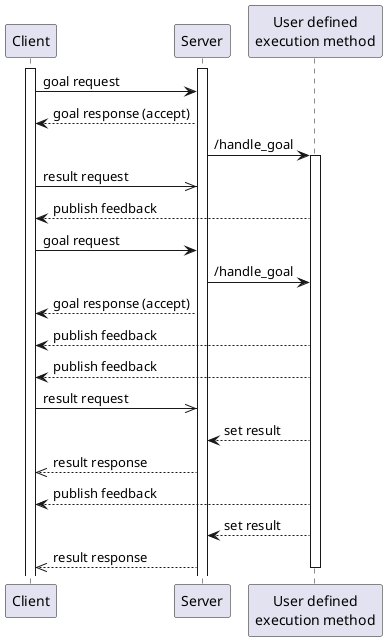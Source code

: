 @startuml

participant "Client" as Client
participant "Server" as Server

participant "User defined\nexecution method" as User



activate Client
activate Server
Client -> Server : goal request
Server --> Client : goal response (accept)

' group result request
    Server -> User : /handle_goal
    activate User
    Client ->> Server : result request
    User --> Client : publish feedback
    Client -> Server : goal request
    Server -> User : /handle_goal
    Server --> Client : goal response (accept)
    
   User --> Client : publish feedback
   User --> Client : publish feedback
   Client ->> Server : result request
   User --> Server : set result
    Server -->> Client : result response
    User --> Client : publish feedback
    User --> Server : set result
    Server -->> Client : result response
    
    deactivate User
@enduml
